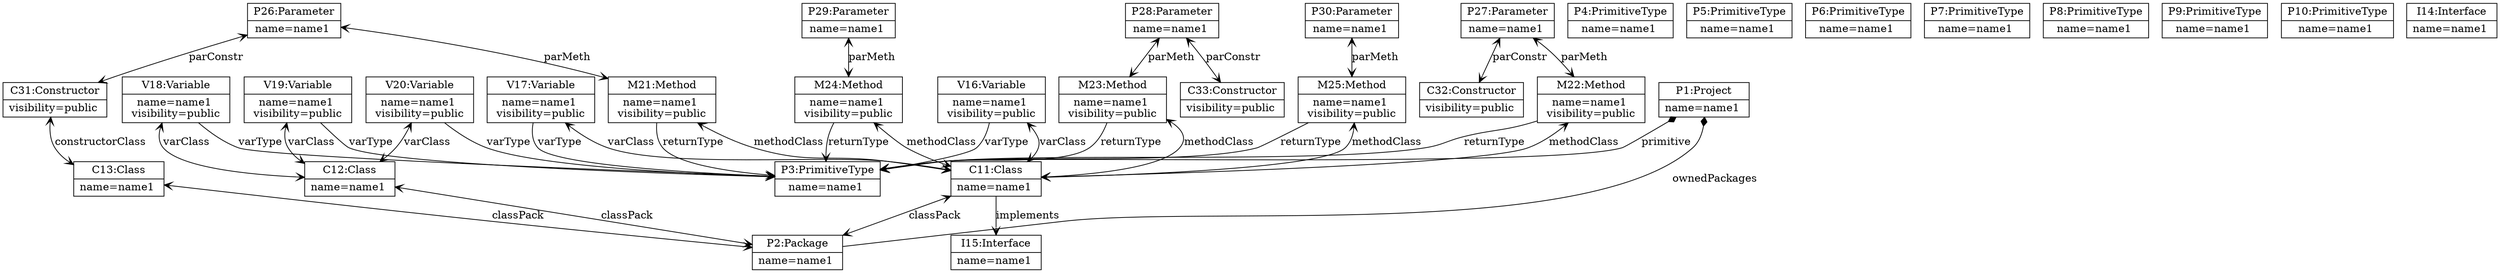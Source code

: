 Graph g{ 
struct1 -- struct2 [arrowtail=diamond,arrowhead=none,dir=both,label="ownedPackages"]   ;
struct1 -- struct3 [arrowtail=diamond,arrowhead=none,dir=both,label="primitive"]   ;
struct1 [shape=record,label="{P1:Project| name=name1 \n}"]; 
struct2 [shape=record,label="{P2:Package| name=name1 \n}"];
struct3 [shape=record,label="{P3:PrimitiveType| name=name1 \n}"];
struct4 [shape=record,label="{P4:PrimitiveType| name=name1 \n}"];
struct5 [shape=record,label="{P5:PrimitiveType| name=name1 \n}"];
struct6 [shape=record,label="{P6:PrimitiveType| name=name1 \n}"];
struct7 [shape=record,label="{P7:PrimitiveType| name=name1 \n}"];
struct8 [shape=record,label="{P8:PrimitiveType| name=name1 \n}"];
struct9 [shape=record,label="{P9:PrimitiveType| name=name1 \n}"];
struct10 [shape=record,label="{P10:PrimitiveType| name=name1 \n}"];
struct11 -- struct2 [arrowhead=open,arrowtail=open,dir=both,label="classPack"]   ;
struct11 -- struct15 [arrowhead=open,arrowtail=open,dir=forward,label="implements"]   ;
struct11 [shape=record,label="{C11:Class| name=name1 \n}"];
struct12 -- struct2 [arrowhead=open,arrowtail=open,dir=both,label="classPack"]   ;
struct12 [shape=record,label="{C12:Class| name=name1 \n}"];
struct13 -- struct2 [arrowhead=open,arrowtail=open,dir=both,label="classPack"]   ;
struct13 [shape=record,label="{C13:Class| name=name1 \n}"];
struct14 [shape=record,label="{I14:Interface| name=name1 \n}"];
struct15 [shape=record,label="{I15:Interface| name=name1 \n}"];
struct16 -- struct11 [arrowhead=open,arrowtail=open,dir=both,label="varClass"]   ;
struct16 -- struct3 [arrowhead=open,arrowtail=open,dir=forward,label="varType"]   ;
struct16 [shape=record,label="{V16:Variable| name=name1 \n visibility=public \n}"];
struct17 -- struct11 [arrowhead=open,arrowtail=open,dir=both,label="varClass"]   ;
struct17 -- struct3 [arrowhead=open,arrowtail=open,dir=forward,label="varType"]   ;
struct17 [shape=record,label="{V17:Variable| name=name1 \n visibility=public \n}"];
struct18 -- struct12 [arrowhead=open,arrowtail=open,dir=both,label="varClass"]   ;
struct18 -- struct3 [arrowhead=open,arrowtail=open,dir=forward,label="varType"]   ;
struct18 [shape=record,label="{V18:Variable| name=name1 \n visibility=public \n}"];
struct19 -- struct12 [arrowhead=open,arrowtail=open,dir=both,label="varClass"]   ;
struct19 -- struct3 [arrowhead=open,arrowtail=open,dir=forward,label="varType"]   ;
struct19 [shape=record,label="{V19:Variable| name=name1 \n visibility=public \n}"];
struct20 -- struct12 [arrowhead=open,arrowtail=open,dir=both,label="varClass"]   ;
struct20 -- struct3 [arrowhead=open,arrowtail=open,dir=forward,label="varType"]   ;
struct20 [shape=record,label="{V20:Variable| name=name1 \n visibility=public \n}"];
struct21 -- struct11 [arrowhead=open,arrowtail=open,dir=both,label="methodClass"]   ;
struct21 -- struct3 [arrowhead=open,arrowtail=open,dir=forward,label="returnType"]   ;
struct21 [shape=record,label="{M21:Method| name=name1 \n visibility=public \n}"];
struct22 -- struct11 [arrowhead=open,arrowtail=open,dir=both,label="methodClass"]   ;
struct22 -- struct3 [arrowhead=open,arrowtail=open,dir=forward,label="returnType"]   ;
struct22 [shape=record,label="{M22:Method| name=name1 \n visibility=public \n}"];
struct23 -- struct11 [arrowhead=open,arrowtail=open,dir=both,label="methodClass"]   ;
struct23 -- struct3 [arrowhead=open,arrowtail=open,dir=forward,label="returnType"]   ;
struct23 [shape=record,label="{M23:Method| name=name1 \n visibility=public \n}"];
struct24 -- struct11 [arrowhead=open,arrowtail=open,dir=both,label="methodClass"]   ;
struct24 -- struct3 [arrowhead=open,arrowtail=open,dir=forward,label="returnType"]   ;
struct24 [shape=record,label="{M24:Method| name=name1 \n visibility=public \n}"];
struct25 -- struct11 [arrowhead=open,arrowtail=open,dir=both,label="methodClass"]   ;
struct25 -- struct3 [arrowhead=open,arrowtail=open,dir=forward,label="returnType"]   ;
struct25 [shape=record,label="{M25:Method| name=name1 \n visibility=public \n}"];
struct26 -- struct21 [arrowhead=open,arrowtail=open,dir=both,label="parMeth"]   ;
struct26 -- struct31 [arrowhead=open,arrowtail=open,dir=both,label="parConstr"]   ;
struct26 [shape=record,label="{P26:Parameter| name=name1 \n}"];
struct27 -- struct22 [arrowhead=open,arrowtail=open,dir=both,label="parMeth"]   ;
struct27 -- struct32 [arrowhead=open,arrowtail=open,dir=both,label="parConstr"]   ;
struct27 [shape=record,label="{P27:Parameter| name=name1 \n}"];
struct28 -- struct23 [arrowhead=open,arrowtail=open,dir=both,label="parMeth"]   ;
struct28 -- struct33 [arrowhead=open,arrowtail=open,dir=both,label="parConstr"]   ;
struct28 [shape=record,label="{P28:Parameter| name=name1 \n}"];
struct29 -- struct24 [arrowhead=open,arrowtail=open,dir=both,label="parMeth"]   ;
struct29 [shape=record,label="{P29:Parameter| name=name1 \n}"];
struct30 -- struct25 [arrowhead=open,arrowtail=open,dir=both,label="parMeth"]   ;
struct30 [shape=record,label="{P30:Parameter| name=name1 \n}"];
struct31 -- struct13 [arrowhead=open,arrowtail=open,dir=both,label="constructorClass"]   ;
struct31 [shape=record,label="{C31:Constructor| visibility=public \n}"];
struct32 [shape=record,label="{C32:Constructor| visibility=public \n}"];
struct33 [shape=record,label="{C33:Constructor| visibility=public \n}"];
} 
